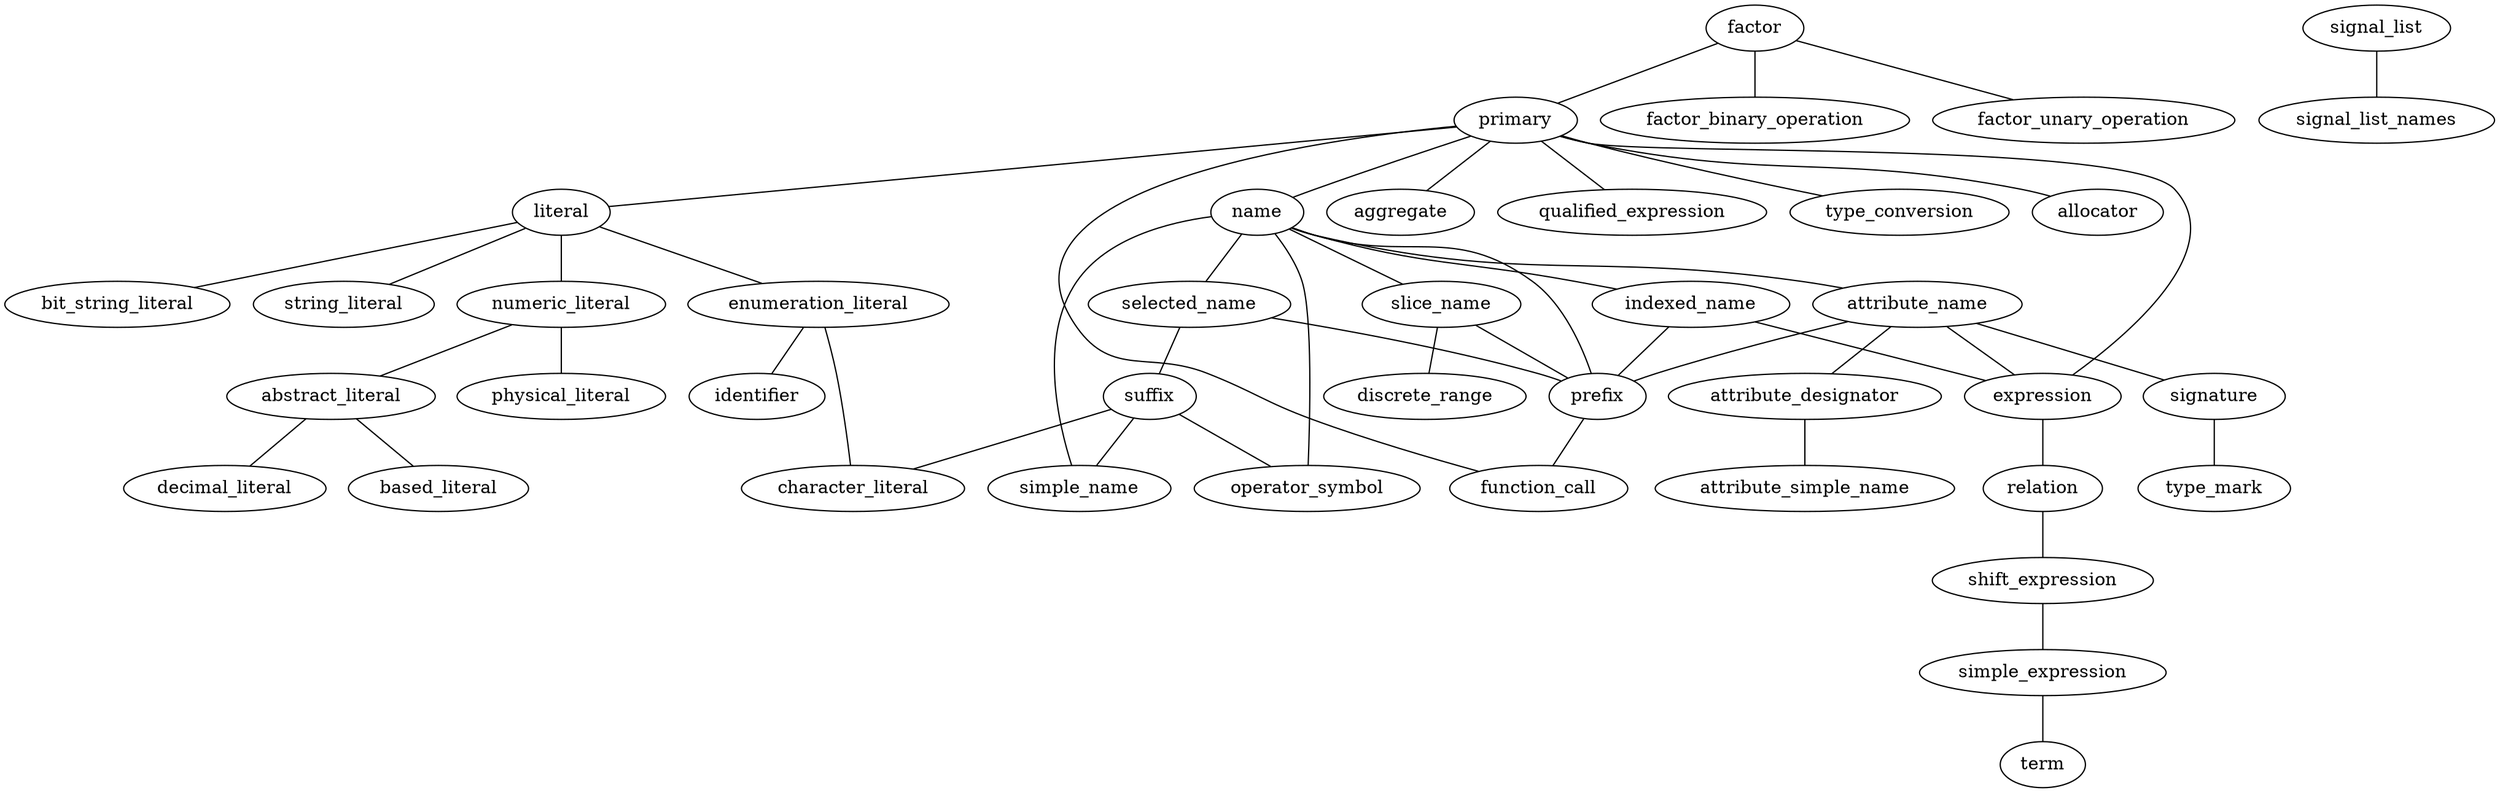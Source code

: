 graph ast_variant {

    abstract_literal -- decimal_literal
    abstract_literal -- based_literal;

    numeric_literal -- abstract_literal;
    numeric_literal -- physical_literal;

    enumeration_literal -- identifier;
    enumeration_literal -- character_literal;

    literal -- bit_string_literal;
    literal -- enumeration_literal;
    literal -- numeric_literal;
    literal -- string_literal;
    //literal -- keyword_token;

    name -- simple_name;
    name -- operator_symbol;
    name -- selected_name;
    name -- indexed_name;
    name -- slice_name;
    name -- attribute_name;

    factor -- primary;
    factor -- factor_binary_operation;
    factor -- factor_unary_operation;

    prefix -- name;
    prefix -- function_call;

    primary -- name;
    primary -- literal;
    primary -- aggregate;
    primary -- function_call;
    primary -- qualified_expression;
    primary -- type_conversion;
    primary -- allocator;
    primary -- expression;

    signal_list -- signal_list_names;
    //signal_list -- keyword_token;

    suffix -- simple_name;
    suffix -- character_literal;
    suffix -- operator_symbol;
    //suffix -- keyword_token;

    selected_name -- prefix;
    selected_name -- suffix;

    indexed_name -- prefix;
    indexed_name -- expression;

    expression -- relation;
    relation -- shift_expression;
    shift_expression -- simple_expression;
    simple_expression -- term;

    slice_name -- prefix;
    slice_name -- discrete_range;

    attribute_name -- prefix;
    attribute_name -- signature;
    attribute_name -- attribute_designator;
    attribute_name -- expression;

    signature -- type_mark;

    attribute_designator -- attribute_simple_name;
}
